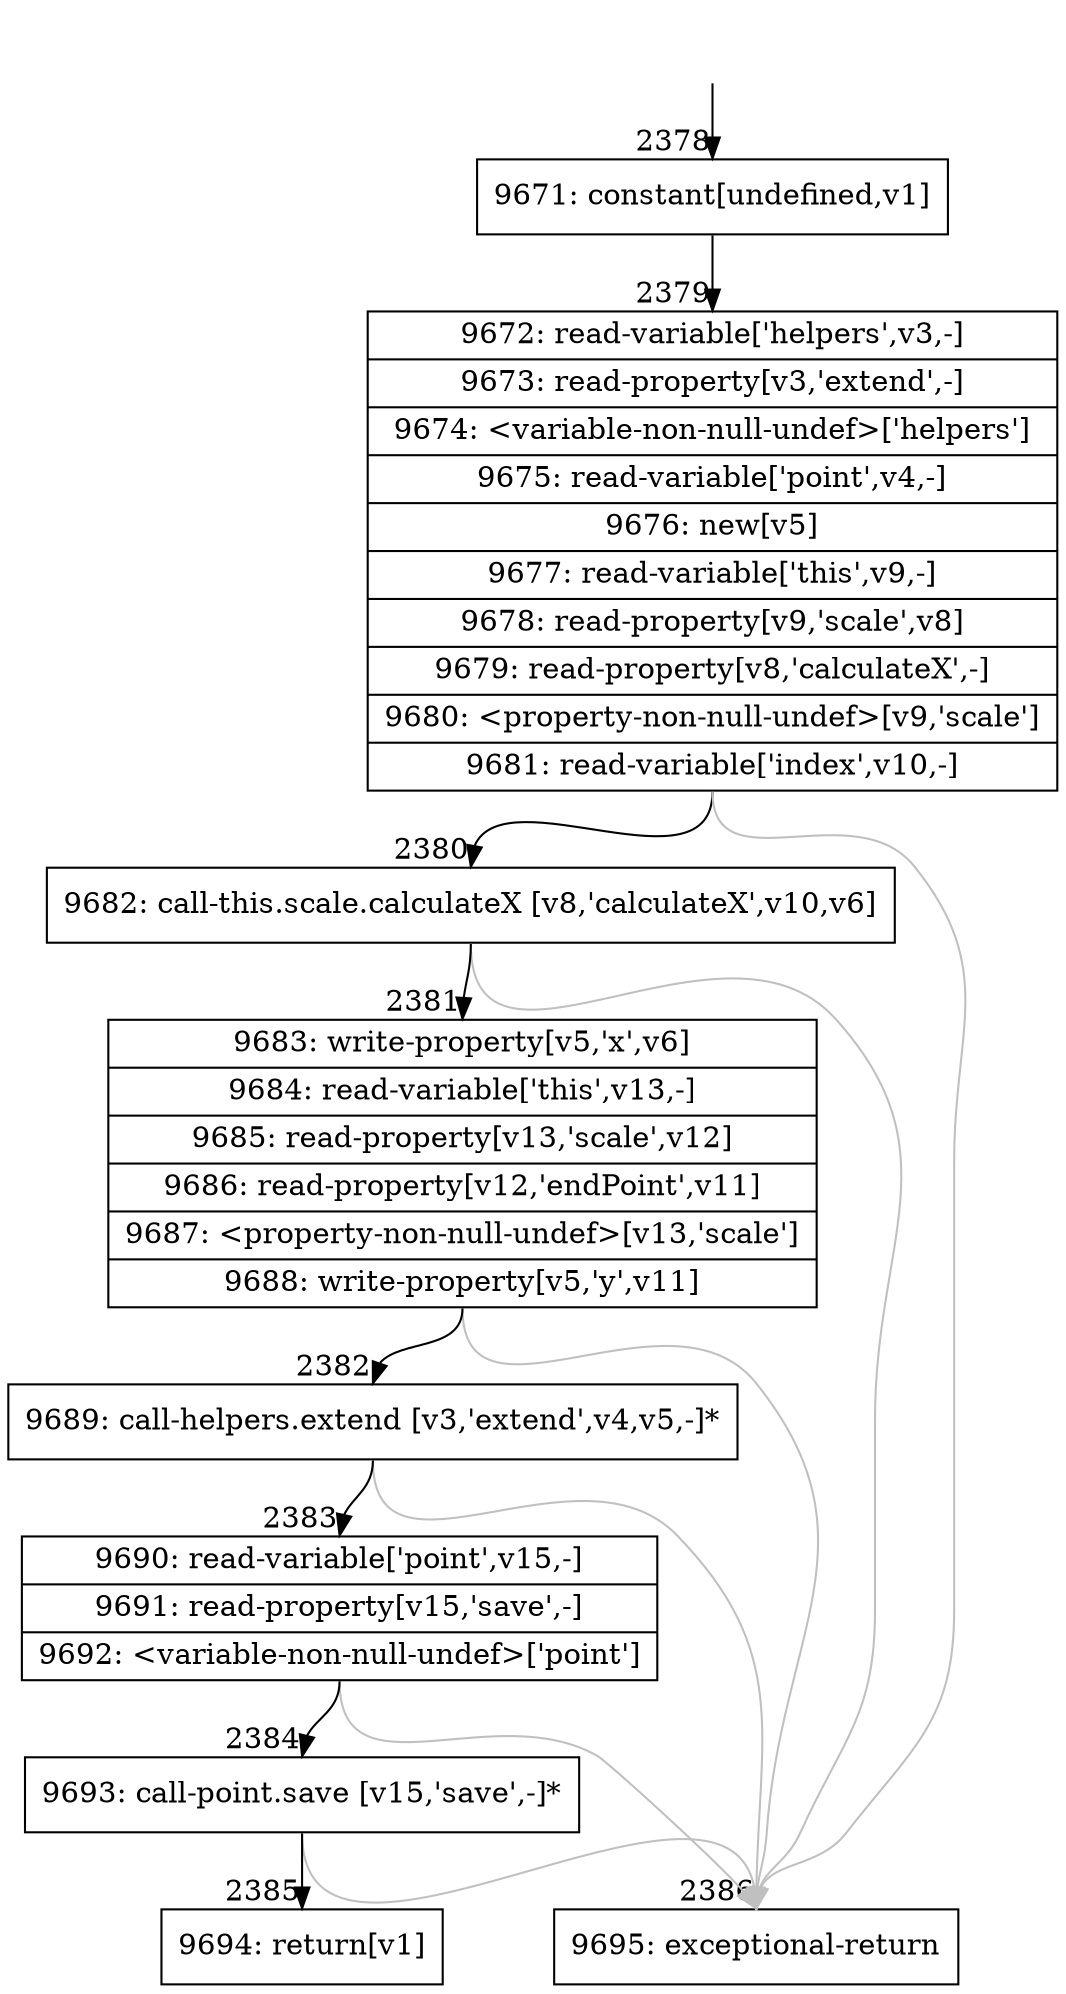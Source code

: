 digraph {
rankdir="TD"
BB_entry224[shape=none,label=""];
BB_entry224 -> BB2378 [tailport=s, headport=n, headlabel="    2378"]
BB2378 [shape=record label="{9671: constant[undefined,v1]}" ] 
BB2378 -> BB2379 [tailport=s, headport=n, headlabel="      2379"]
BB2379 [shape=record label="{9672: read-variable['helpers',v3,-]|9673: read-property[v3,'extend',-]|9674: \<variable-non-null-undef\>['helpers']|9675: read-variable['point',v4,-]|9676: new[v5]|9677: read-variable['this',v9,-]|9678: read-property[v9,'scale',v8]|9679: read-property[v8,'calculateX',-]|9680: \<property-non-null-undef\>[v9,'scale']|9681: read-variable['index',v10,-]}" ] 
BB2379 -> BB2380 [tailport=s, headport=n, headlabel="      2380"]
BB2379 -> BB2386 [tailport=s, headport=n, color=gray, headlabel="      2386"]
BB2380 [shape=record label="{9682: call-this.scale.calculateX [v8,'calculateX',v10,v6]}" ] 
BB2380 -> BB2381 [tailport=s, headport=n, headlabel="      2381"]
BB2380 -> BB2386 [tailport=s, headport=n, color=gray]
BB2381 [shape=record label="{9683: write-property[v5,'x',v6]|9684: read-variable['this',v13,-]|9685: read-property[v13,'scale',v12]|9686: read-property[v12,'endPoint',v11]|9687: \<property-non-null-undef\>[v13,'scale']|9688: write-property[v5,'y',v11]}" ] 
BB2381 -> BB2382 [tailport=s, headport=n, headlabel="      2382"]
BB2381 -> BB2386 [tailport=s, headport=n, color=gray]
BB2382 [shape=record label="{9689: call-helpers.extend [v3,'extend',v4,v5,-]*}" ] 
BB2382 -> BB2383 [tailport=s, headport=n, headlabel="      2383"]
BB2382 -> BB2386 [tailport=s, headport=n, color=gray]
BB2383 [shape=record label="{9690: read-variable['point',v15,-]|9691: read-property[v15,'save',-]|9692: \<variable-non-null-undef\>['point']}" ] 
BB2383 -> BB2384 [tailport=s, headport=n, headlabel="      2384"]
BB2383 -> BB2386 [tailport=s, headport=n, color=gray]
BB2384 [shape=record label="{9693: call-point.save [v15,'save',-]*}" ] 
BB2384 -> BB2385 [tailport=s, headport=n, headlabel="      2385"]
BB2384 -> BB2386 [tailport=s, headport=n, color=gray]
BB2385 [shape=record label="{9694: return[v1]}" ] 
BB2386 [shape=record label="{9695: exceptional-return}" ] 
//#$~ 2636
}
